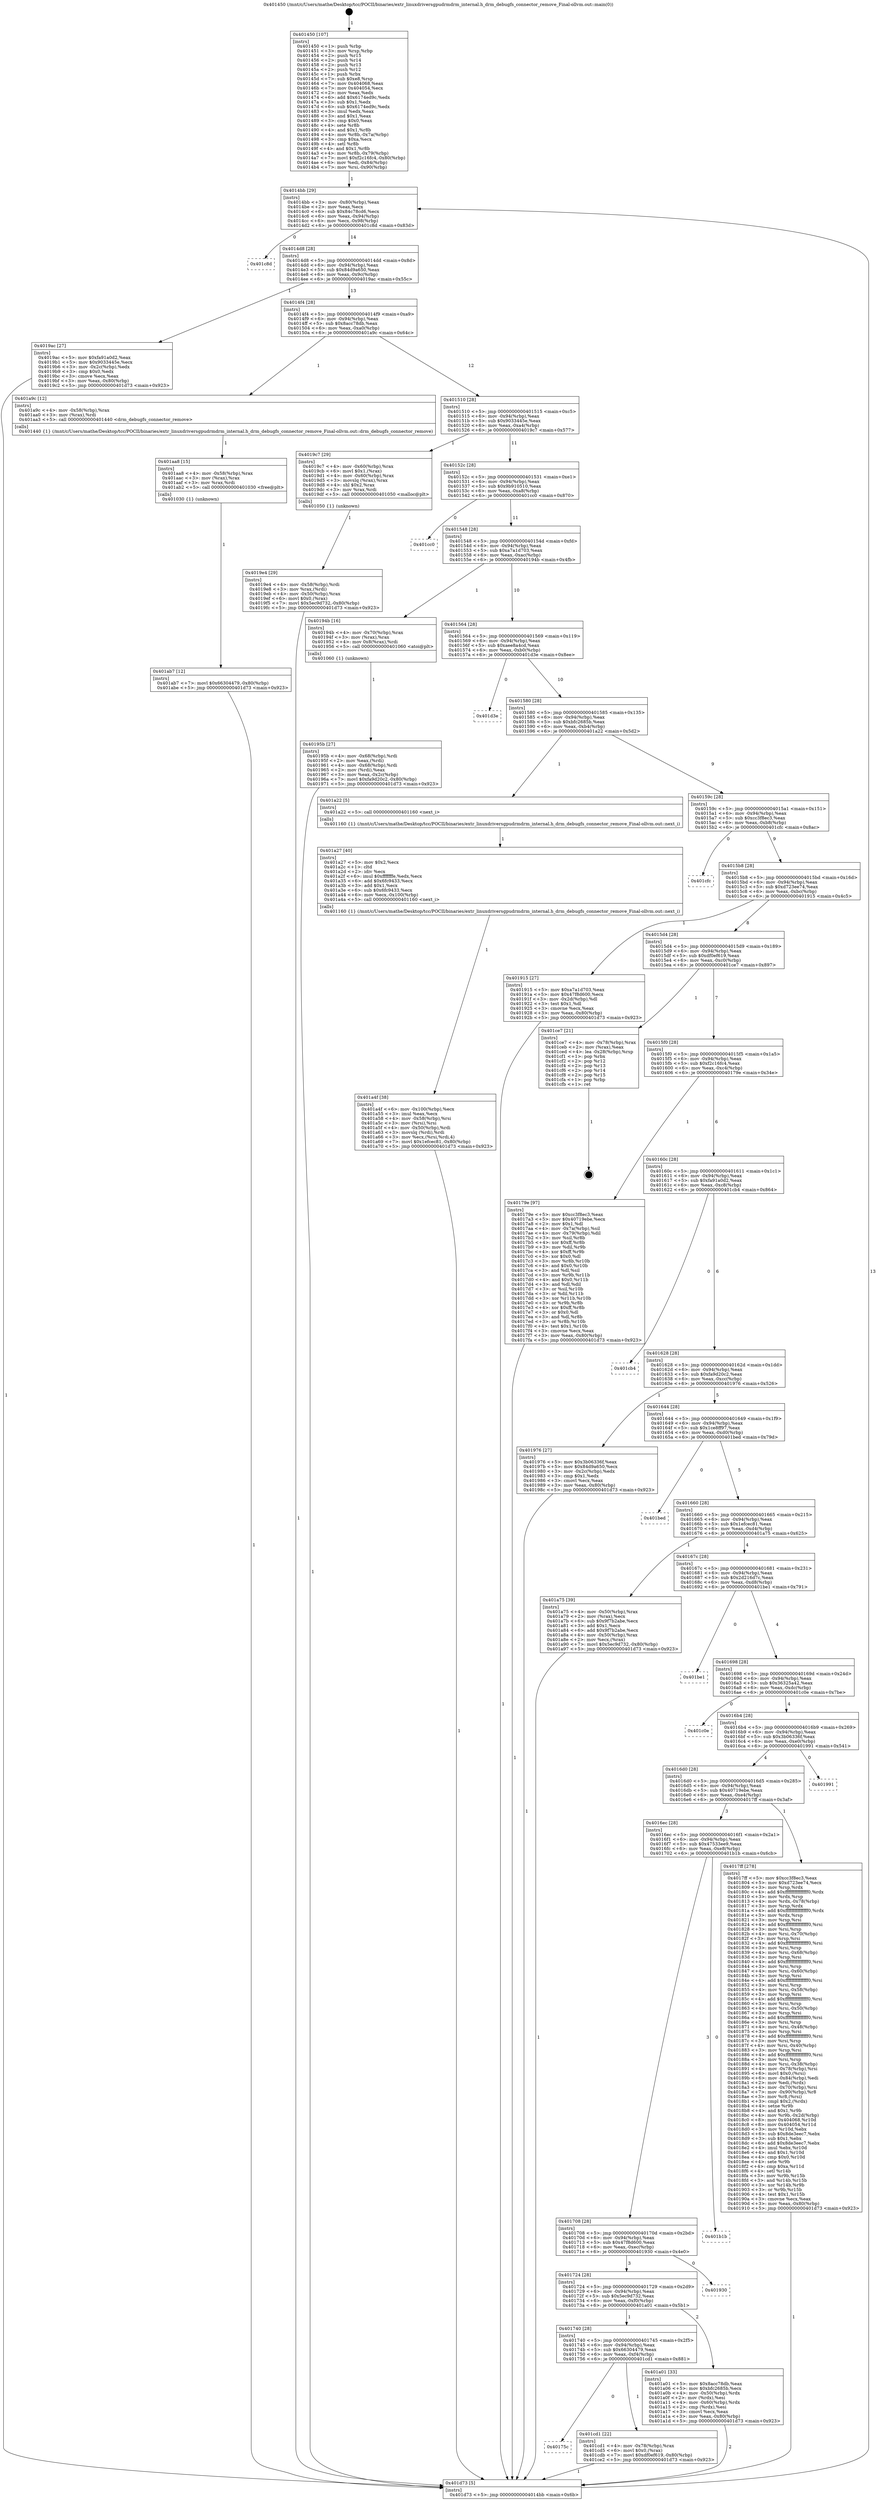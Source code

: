digraph "0x401450" {
  label = "0x401450 (/mnt/c/Users/mathe/Desktop/tcc/POCII/binaries/extr_linuxdriversgpudrmdrm_internal.h_drm_debugfs_connector_remove_Final-ollvm.out::main(0))"
  labelloc = "t"
  node[shape=record]

  Entry [label="",width=0.3,height=0.3,shape=circle,fillcolor=black,style=filled]
  "0x4014bb" [label="{
     0x4014bb [29]\l
     | [instrs]\l
     &nbsp;&nbsp;0x4014bb \<+3\>: mov -0x80(%rbp),%eax\l
     &nbsp;&nbsp;0x4014be \<+2\>: mov %eax,%ecx\l
     &nbsp;&nbsp;0x4014c0 \<+6\>: sub $0x84c78cd6,%ecx\l
     &nbsp;&nbsp;0x4014c6 \<+6\>: mov %eax,-0x94(%rbp)\l
     &nbsp;&nbsp;0x4014cc \<+6\>: mov %ecx,-0x98(%rbp)\l
     &nbsp;&nbsp;0x4014d2 \<+6\>: je 0000000000401c8d \<main+0x83d\>\l
  }"]
  "0x401c8d" [label="{
     0x401c8d\l
  }", style=dashed]
  "0x4014d8" [label="{
     0x4014d8 [28]\l
     | [instrs]\l
     &nbsp;&nbsp;0x4014d8 \<+5\>: jmp 00000000004014dd \<main+0x8d\>\l
     &nbsp;&nbsp;0x4014dd \<+6\>: mov -0x94(%rbp),%eax\l
     &nbsp;&nbsp;0x4014e3 \<+5\>: sub $0x84d9a650,%eax\l
     &nbsp;&nbsp;0x4014e8 \<+6\>: mov %eax,-0x9c(%rbp)\l
     &nbsp;&nbsp;0x4014ee \<+6\>: je 00000000004019ac \<main+0x55c\>\l
  }"]
  Exit [label="",width=0.3,height=0.3,shape=circle,fillcolor=black,style=filled,peripheries=2]
  "0x4019ac" [label="{
     0x4019ac [27]\l
     | [instrs]\l
     &nbsp;&nbsp;0x4019ac \<+5\>: mov $0xfa91a0d2,%eax\l
     &nbsp;&nbsp;0x4019b1 \<+5\>: mov $0x9033445e,%ecx\l
     &nbsp;&nbsp;0x4019b6 \<+3\>: mov -0x2c(%rbp),%edx\l
     &nbsp;&nbsp;0x4019b9 \<+3\>: cmp $0x0,%edx\l
     &nbsp;&nbsp;0x4019bc \<+3\>: cmove %ecx,%eax\l
     &nbsp;&nbsp;0x4019bf \<+3\>: mov %eax,-0x80(%rbp)\l
     &nbsp;&nbsp;0x4019c2 \<+5\>: jmp 0000000000401d73 \<main+0x923\>\l
  }"]
  "0x4014f4" [label="{
     0x4014f4 [28]\l
     | [instrs]\l
     &nbsp;&nbsp;0x4014f4 \<+5\>: jmp 00000000004014f9 \<main+0xa9\>\l
     &nbsp;&nbsp;0x4014f9 \<+6\>: mov -0x94(%rbp),%eax\l
     &nbsp;&nbsp;0x4014ff \<+5\>: sub $0x8acc78db,%eax\l
     &nbsp;&nbsp;0x401504 \<+6\>: mov %eax,-0xa0(%rbp)\l
     &nbsp;&nbsp;0x40150a \<+6\>: je 0000000000401a9c \<main+0x64c\>\l
  }"]
  "0x40175c" [label="{
     0x40175c\l
  }", style=dashed]
  "0x401a9c" [label="{
     0x401a9c [12]\l
     | [instrs]\l
     &nbsp;&nbsp;0x401a9c \<+4\>: mov -0x58(%rbp),%rax\l
     &nbsp;&nbsp;0x401aa0 \<+3\>: mov (%rax),%rdi\l
     &nbsp;&nbsp;0x401aa3 \<+5\>: call 0000000000401440 \<drm_debugfs_connector_remove\>\l
     | [calls]\l
     &nbsp;&nbsp;0x401440 \{1\} (/mnt/c/Users/mathe/Desktop/tcc/POCII/binaries/extr_linuxdriversgpudrmdrm_internal.h_drm_debugfs_connector_remove_Final-ollvm.out::drm_debugfs_connector_remove)\l
  }"]
  "0x401510" [label="{
     0x401510 [28]\l
     | [instrs]\l
     &nbsp;&nbsp;0x401510 \<+5\>: jmp 0000000000401515 \<main+0xc5\>\l
     &nbsp;&nbsp;0x401515 \<+6\>: mov -0x94(%rbp),%eax\l
     &nbsp;&nbsp;0x40151b \<+5\>: sub $0x9033445e,%eax\l
     &nbsp;&nbsp;0x401520 \<+6\>: mov %eax,-0xa4(%rbp)\l
     &nbsp;&nbsp;0x401526 \<+6\>: je 00000000004019c7 \<main+0x577\>\l
  }"]
  "0x401cd1" [label="{
     0x401cd1 [22]\l
     | [instrs]\l
     &nbsp;&nbsp;0x401cd1 \<+4\>: mov -0x78(%rbp),%rax\l
     &nbsp;&nbsp;0x401cd5 \<+6\>: movl $0x0,(%rax)\l
     &nbsp;&nbsp;0x401cdb \<+7\>: movl $0xdf0ef619,-0x80(%rbp)\l
     &nbsp;&nbsp;0x401ce2 \<+5\>: jmp 0000000000401d73 \<main+0x923\>\l
  }"]
  "0x4019c7" [label="{
     0x4019c7 [29]\l
     | [instrs]\l
     &nbsp;&nbsp;0x4019c7 \<+4\>: mov -0x60(%rbp),%rax\l
     &nbsp;&nbsp;0x4019cb \<+6\>: movl $0x1,(%rax)\l
     &nbsp;&nbsp;0x4019d1 \<+4\>: mov -0x60(%rbp),%rax\l
     &nbsp;&nbsp;0x4019d5 \<+3\>: movslq (%rax),%rax\l
     &nbsp;&nbsp;0x4019d8 \<+4\>: shl $0x2,%rax\l
     &nbsp;&nbsp;0x4019dc \<+3\>: mov %rax,%rdi\l
     &nbsp;&nbsp;0x4019df \<+5\>: call 0000000000401050 \<malloc@plt\>\l
     | [calls]\l
     &nbsp;&nbsp;0x401050 \{1\} (unknown)\l
  }"]
  "0x40152c" [label="{
     0x40152c [28]\l
     | [instrs]\l
     &nbsp;&nbsp;0x40152c \<+5\>: jmp 0000000000401531 \<main+0xe1\>\l
     &nbsp;&nbsp;0x401531 \<+6\>: mov -0x94(%rbp),%eax\l
     &nbsp;&nbsp;0x401537 \<+5\>: sub $0x9b910510,%eax\l
     &nbsp;&nbsp;0x40153c \<+6\>: mov %eax,-0xa8(%rbp)\l
     &nbsp;&nbsp;0x401542 \<+6\>: je 0000000000401cc0 \<main+0x870\>\l
  }"]
  "0x401ab7" [label="{
     0x401ab7 [12]\l
     | [instrs]\l
     &nbsp;&nbsp;0x401ab7 \<+7\>: movl $0x66304479,-0x80(%rbp)\l
     &nbsp;&nbsp;0x401abe \<+5\>: jmp 0000000000401d73 \<main+0x923\>\l
  }"]
  "0x401cc0" [label="{
     0x401cc0\l
  }", style=dashed]
  "0x401548" [label="{
     0x401548 [28]\l
     | [instrs]\l
     &nbsp;&nbsp;0x401548 \<+5\>: jmp 000000000040154d \<main+0xfd\>\l
     &nbsp;&nbsp;0x40154d \<+6\>: mov -0x94(%rbp),%eax\l
     &nbsp;&nbsp;0x401553 \<+5\>: sub $0xa7a1d703,%eax\l
     &nbsp;&nbsp;0x401558 \<+6\>: mov %eax,-0xac(%rbp)\l
     &nbsp;&nbsp;0x40155e \<+6\>: je 000000000040194b \<main+0x4fb\>\l
  }"]
  "0x401aa8" [label="{
     0x401aa8 [15]\l
     | [instrs]\l
     &nbsp;&nbsp;0x401aa8 \<+4\>: mov -0x58(%rbp),%rax\l
     &nbsp;&nbsp;0x401aac \<+3\>: mov (%rax),%rax\l
     &nbsp;&nbsp;0x401aaf \<+3\>: mov %rax,%rdi\l
     &nbsp;&nbsp;0x401ab2 \<+5\>: call 0000000000401030 \<free@plt\>\l
     | [calls]\l
     &nbsp;&nbsp;0x401030 \{1\} (unknown)\l
  }"]
  "0x40194b" [label="{
     0x40194b [16]\l
     | [instrs]\l
     &nbsp;&nbsp;0x40194b \<+4\>: mov -0x70(%rbp),%rax\l
     &nbsp;&nbsp;0x40194f \<+3\>: mov (%rax),%rax\l
     &nbsp;&nbsp;0x401952 \<+4\>: mov 0x8(%rax),%rdi\l
     &nbsp;&nbsp;0x401956 \<+5\>: call 0000000000401060 \<atoi@plt\>\l
     | [calls]\l
     &nbsp;&nbsp;0x401060 \{1\} (unknown)\l
  }"]
  "0x401564" [label="{
     0x401564 [28]\l
     | [instrs]\l
     &nbsp;&nbsp;0x401564 \<+5\>: jmp 0000000000401569 \<main+0x119\>\l
     &nbsp;&nbsp;0x401569 \<+6\>: mov -0x94(%rbp),%eax\l
     &nbsp;&nbsp;0x40156f \<+5\>: sub $0xaee8a4cd,%eax\l
     &nbsp;&nbsp;0x401574 \<+6\>: mov %eax,-0xb0(%rbp)\l
     &nbsp;&nbsp;0x40157a \<+6\>: je 0000000000401d3e \<main+0x8ee\>\l
  }"]
  "0x401a4f" [label="{
     0x401a4f [38]\l
     | [instrs]\l
     &nbsp;&nbsp;0x401a4f \<+6\>: mov -0x100(%rbp),%ecx\l
     &nbsp;&nbsp;0x401a55 \<+3\>: imul %eax,%ecx\l
     &nbsp;&nbsp;0x401a58 \<+4\>: mov -0x58(%rbp),%rsi\l
     &nbsp;&nbsp;0x401a5c \<+3\>: mov (%rsi),%rsi\l
     &nbsp;&nbsp;0x401a5f \<+4\>: mov -0x50(%rbp),%rdi\l
     &nbsp;&nbsp;0x401a63 \<+3\>: movslq (%rdi),%rdi\l
     &nbsp;&nbsp;0x401a66 \<+3\>: mov %ecx,(%rsi,%rdi,4)\l
     &nbsp;&nbsp;0x401a69 \<+7\>: movl $0x1efcec81,-0x80(%rbp)\l
     &nbsp;&nbsp;0x401a70 \<+5\>: jmp 0000000000401d73 \<main+0x923\>\l
  }"]
  "0x401d3e" [label="{
     0x401d3e\l
  }", style=dashed]
  "0x401580" [label="{
     0x401580 [28]\l
     | [instrs]\l
     &nbsp;&nbsp;0x401580 \<+5\>: jmp 0000000000401585 \<main+0x135\>\l
     &nbsp;&nbsp;0x401585 \<+6\>: mov -0x94(%rbp),%eax\l
     &nbsp;&nbsp;0x40158b \<+5\>: sub $0xbfc2685b,%eax\l
     &nbsp;&nbsp;0x401590 \<+6\>: mov %eax,-0xb4(%rbp)\l
     &nbsp;&nbsp;0x401596 \<+6\>: je 0000000000401a22 \<main+0x5d2\>\l
  }"]
  "0x401a27" [label="{
     0x401a27 [40]\l
     | [instrs]\l
     &nbsp;&nbsp;0x401a27 \<+5\>: mov $0x2,%ecx\l
     &nbsp;&nbsp;0x401a2c \<+1\>: cltd\l
     &nbsp;&nbsp;0x401a2d \<+2\>: idiv %ecx\l
     &nbsp;&nbsp;0x401a2f \<+6\>: imul $0xfffffffe,%edx,%ecx\l
     &nbsp;&nbsp;0x401a35 \<+6\>: add $0x6fc9433,%ecx\l
     &nbsp;&nbsp;0x401a3b \<+3\>: add $0x1,%ecx\l
     &nbsp;&nbsp;0x401a3e \<+6\>: sub $0x6fc9433,%ecx\l
     &nbsp;&nbsp;0x401a44 \<+6\>: mov %ecx,-0x100(%rbp)\l
     &nbsp;&nbsp;0x401a4a \<+5\>: call 0000000000401160 \<next_i\>\l
     | [calls]\l
     &nbsp;&nbsp;0x401160 \{1\} (/mnt/c/Users/mathe/Desktop/tcc/POCII/binaries/extr_linuxdriversgpudrmdrm_internal.h_drm_debugfs_connector_remove_Final-ollvm.out::next_i)\l
  }"]
  "0x401a22" [label="{
     0x401a22 [5]\l
     | [instrs]\l
     &nbsp;&nbsp;0x401a22 \<+5\>: call 0000000000401160 \<next_i\>\l
     | [calls]\l
     &nbsp;&nbsp;0x401160 \{1\} (/mnt/c/Users/mathe/Desktop/tcc/POCII/binaries/extr_linuxdriversgpudrmdrm_internal.h_drm_debugfs_connector_remove_Final-ollvm.out::next_i)\l
  }"]
  "0x40159c" [label="{
     0x40159c [28]\l
     | [instrs]\l
     &nbsp;&nbsp;0x40159c \<+5\>: jmp 00000000004015a1 \<main+0x151\>\l
     &nbsp;&nbsp;0x4015a1 \<+6\>: mov -0x94(%rbp),%eax\l
     &nbsp;&nbsp;0x4015a7 \<+5\>: sub $0xcc3f8ec3,%eax\l
     &nbsp;&nbsp;0x4015ac \<+6\>: mov %eax,-0xb8(%rbp)\l
     &nbsp;&nbsp;0x4015b2 \<+6\>: je 0000000000401cfc \<main+0x8ac\>\l
  }"]
  "0x401740" [label="{
     0x401740 [28]\l
     | [instrs]\l
     &nbsp;&nbsp;0x401740 \<+5\>: jmp 0000000000401745 \<main+0x2f5\>\l
     &nbsp;&nbsp;0x401745 \<+6\>: mov -0x94(%rbp),%eax\l
     &nbsp;&nbsp;0x40174b \<+5\>: sub $0x66304479,%eax\l
     &nbsp;&nbsp;0x401750 \<+6\>: mov %eax,-0xf4(%rbp)\l
     &nbsp;&nbsp;0x401756 \<+6\>: je 0000000000401cd1 \<main+0x881\>\l
  }"]
  "0x401cfc" [label="{
     0x401cfc\l
  }", style=dashed]
  "0x4015b8" [label="{
     0x4015b8 [28]\l
     | [instrs]\l
     &nbsp;&nbsp;0x4015b8 \<+5\>: jmp 00000000004015bd \<main+0x16d\>\l
     &nbsp;&nbsp;0x4015bd \<+6\>: mov -0x94(%rbp),%eax\l
     &nbsp;&nbsp;0x4015c3 \<+5\>: sub $0xd723ee74,%eax\l
     &nbsp;&nbsp;0x4015c8 \<+6\>: mov %eax,-0xbc(%rbp)\l
     &nbsp;&nbsp;0x4015ce \<+6\>: je 0000000000401915 \<main+0x4c5\>\l
  }"]
  "0x401a01" [label="{
     0x401a01 [33]\l
     | [instrs]\l
     &nbsp;&nbsp;0x401a01 \<+5\>: mov $0x8acc78db,%eax\l
     &nbsp;&nbsp;0x401a06 \<+5\>: mov $0xbfc2685b,%ecx\l
     &nbsp;&nbsp;0x401a0b \<+4\>: mov -0x50(%rbp),%rdx\l
     &nbsp;&nbsp;0x401a0f \<+2\>: mov (%rdx),%esi\l
     &nbsp;&nbsp;0x401a11 \<+4\>: mov -0x60(%rbp),%rdx\l
     &nbsp;&nbsp;0x401a15 \<+2\>: cmp (%rdx),%esi\l
     &nbsp;&nbsp;0x401a17 \<+3\>: cmovl %ecx,%eax\l
     &nbsp;&nbsp;0x401a1a \<+3\>: mov %eax,-0x80(%rbp)\l
     &nbsp;&nbsp;0x401a1d \<+5\>: jmp 0000000000401d73 \<main+0x923\>\l
  }"]
  "0x401915" [label="{
     0x401915 [27]\l
     | [instrs]\l
     &nbsp;&nbsp;0x401915 \<+5\>: mov $0xa7a1d703,%eax\l
     &nbsp;&nbsp;0x40191a \<+5\>: mov $0x47f8d600,%ecx\l
     &nbsp;&nbsp;0x40191f \<+3\>: mov -0x2d(%rbp),%dl\l
     &nbsp;&nbsp;0x401922 \<+3\>: test $0x1,%dl\l
     &nbsp;&nbsp;0x401925 \<+3\>: cmovne %ecx,%eax\l
     &nbsp;&nbsp;0x401928 \<+3\>: mov %eax,-0x80(%rbp)\l
     &nbsp;&nbsp;0x40192b \<+5\>: jmp 0000000000401d73 \<main+0x923\>\l
  }"]
  "0x4015d4" [label="{
     0x4015d4 [28]\l
     | [instrs]\l
     &nbsp;&nbsp;0x4015d4 \<+5\>: jmp 00000000004015d9 \<main+0x189\>\l
     &nbsp;&nbsp;0x4015d9 \<+6\>: mov -0x94(%rbp),%eax\l
     &nbsp;&nbsp;0x4015df \<+5\>: sub $0xdf0ef619,%eax\l
     &nbsp;&nbsp;0x4015e4 \<+6\>: mov %eax,-0xc0(%rbp)\l
     &nbsp;&nbsp;0x4015ea \<+6\>: je 0000000000401ce7 \<main+0x897\>\l
  }"]
  "0x401724" [label="{
     0x401724 [28]\l
     | [instrs]\l
     &nbsp;&nbsp;0x401724 \<+5\>: jmp 0000000000401729 \<main+0x2d9\>\l
     &nbsp;&nbsp;0x401729 \<+6\>: mov -0x94(%rbp),%eax\l
     &nbsp;&nbsp;0x40172f \<+5\>: sub $0x5ec9d732,%eax\l
     &nbsp;&nbsp;0x401734 \<+6\>: mov %eax,-0xf0(%rbp)\l
     &nbsp;&nbsp;0x40173a \<+6\>: je 0000000000401a01 \<main+0x5b1\>\l
  }"]
  "0x401ce7" [label="{
     0x401ce7 [21]\l
     | [instrs]\l
     &nbsp;&nbsp;0x401ce7 \<+4\>: mov -0x78(%rbp),%rax\l
     &nbsp;&nbsp;0x401ceb \<+2\>: mov (%rax),%eax\l
     &nbsp;&nbsp;0x401ced \<+4\>: lea -0x28(%rbp),%rsp\l
     &nbsp;&nbsp;0x401cf1 \<+1\>: pop %rbx\l
     &nbsp;&nbsp;0x401cf2 \<+2\>: pop %r12\l
     &nbsp;&nbsp;0x401cf4 \<+2\>: pop %r13\l
     &nbsp;&nbsp;0x401cf6 \<+2\>: pop %r14\l
     &nbsp;&nbsp;0x401cf8 \<+2\>: pop %r15\l
     &nbsp;&nbsp;0x401cfa \<+1\>: pop %rbp\l
     &nbsp;&nbsp;0x401cfb \<+1\>: ret\l
  }"]
  "0x4015f0" [label="{
     0x4015f0 [28]\l
     | [instrs]\l
     &nbsp;&nbsp;0x4015f0 \<+5\>: jmp 00000000004015f5 \<main+0x1a5\>\l
     &nbsp;&nbsp;0x4015f5 \<+6\>: mov -0x94(%rbp),%eax\l
     &nbsp;&nbsp;0x4015fb \<+5\>: sub $0xf2c16fc4,%eax\l
     &nbsp;&nbsp;0x401600 \<+6\>: mov %eax,-0xc4(%rbp)\l
     &nbsp;&nbsp;0x401606 \<+6\>: je 000000000040179e \<main+0x34e\>\l
  }"]
  "0x401930" [label="{
     0x401930\l
  }", style=dashed]
  "0x40179e" [label="{
     0x40179e [97]\l
     | [instrs]\l
     &nbsp;&nbsp;0x40179e \<+5\>: mov $0xcc3f8ec3,%eax\l
     &nbsp;&nbsp;0x4017a3 \<+5\>: mov $0x40719ebe,%ecx\l
     &nbsp;&nbsp;0x4017a8 \<+2\>: mov $0x1,%dl\l
     &nbsp;&nbsp;0x4017aa \<+4\>: mov -0x7a(%rbp),%sil\l
     &nbsp;&nbsp;0x4017ae \<+4\>: mov -0x79(%rbp),%dil\l
     &nbsp;&nbsp;0x4017b2 \<+3\>: mov %sil,%r8b\l
     &nbsp;&nbsp;0x4017b5 \<+4\>: xor $0xff,%r8b\l
     &nbsp;&nbsp;0x4017b9 \<+3\>: mov %dil,%r9b\l
     &nbsp;&nbsp;0x4017bc \<+4\>: xor $0xff,%r9b\l
     &nbsp;&nbsp;0x4017c0 \<+3\>: xor $0x0,%dl\l
     &nbsp;&nbsp;0x4017c3 \<+3\>: mov %r8b,%r10b\l
     &nbsp;&nbsp;0x4017c6 \<+4\>: and $0x0,%r10b\l
     &nbsp;&nbsp;0x4017ca \<+3\>: and %dl,%sil\l
     &nbsp;&nbsp;0x4017cd \<+3\>: mov %r9b,%r11b\l
     &nbsp;&nbsp;0x4017d0 \<+4\>: and $0x0,%r11b\l
     &nbsp;&nbsp;0x4017d4 \<+3\>: and %dl,%dil\l
     &nbsp;&nbsp;0x4017d7 \<+3\>: or %sil,%r10b\l
     &nbsp;&nbsp;0x4017da \<+3\>: or %dil,%r11b\l
     &nbsp;&nbsp;0x4017dd \<+3\>: xor %r11b,%r10b\l
     &nbsp;&nbsp;0x4017e0 \<+3\>: or %r9b,%r8b\l
     &nbsp;&nbsp;0x4017e3 \<+4\>: xor $0xff,%r8b\l
     &nbsp;&nbsp;0x4017e7 \<+3\>: or $0x0,%dl\l
     &nbsp;&nbsp;0x4017ea \<+3\>: and %dl,%r8b\l
     &nbsp;&nbsp;0x4017ed \<+3\>: or %r8b,%r10b\l
     &nbsp;&nbsp;0x4017f0 \<+4\>: test $0x1,%r10b\l
     &nbsp;&nbsp;0x4017f4 \<+3\>: cmovne %ecx,%eax\l
     &nbsp;&nbsp;0x4017f7 \<+3\>: mov %eax,-0x80(%rbp)\l
     &nbsp;&nbsp;0x4017fa \<+5\>: jmp 0000000000401d73 \<main+0x923\>\l
  }"]
  "0x40160c" [label="{
     0x40160c [28]\l
     | [instrs]\l
     &nbsp;&nbsp;0x40160c \<+5\>: jmp 0000000000401611 \<main+0x1c1\>\l
     &nbsp;&nbsp;0x401611 \<+6\>: mov -0x94(%rbp),%eax\l
     &nbsp;&nbsp;0x401617 \<+5\>: sub $0xfa91a0d2,%eax\l
     &nbsp;&nbsp;0x40161c \<+6\>: mov %eax,-0xc8(%rbp)\l
     &nbsp;&nbsp;0x401622 \<+6\>: je 0000000000401cb4 \<main+0x864\>\l
  }"]
  "0x401d73" [label="{
     0x401d73 [5]\l
     | [instrs]\l
     &nbsp;&nbsp;0x401d73 \<+5\>: jmp 00000000004014bb \<main+0x6b\>\l
  }"]
  "0x401450" [label="{
     0x401450 [107]\l
     | [instrs]\l
     &nbsp;&nbsp;0x401450 \<+1\>: push %rbp\l
     &nbsp;&nbsp;0x401451 \<+3\>: mov %rsp,%rbp\l
     &nbsp;&nbsp;0x401454 \<+2\>: push %r15\l
     &nbsp;&nbsp;0x401456 \<+2\>: push %r14\l
     &nbsp;&nbsp;0x401458 \<+2\>: push %r13\l
     &nbsp;&nbsp;0x40145a \<+2\>: push %r12\l
     &nbsp;&nbsp;0x40145c \<+1\>: push %rbx\l
     &nbsp;&nbsp;0x40145d \<+7\>: sub $0xe8,%rsp\l
     &nbsp;&nbsp;0x401464 \<+7\>: mov 0x404068,%eax\l
     &nbsp;&nbsp;0x40146b \<+7\>: mov 0x404054,%ecx\l
     &nbsp;&nbsp;0x401472 \<+2\>: mov %eax,%edx\l
     &nbsp;&nbsp;0x401474 \<+6\>: add $0x6174ed9c,%edx\l
     &nbsp;&nbsp;0x40147a \<+3\>: sub $0x1,%edx\l
     &nbsp;&nbsp;0x40147d \<+6\>: sub $0x6174ed9c,%edx\l
     &nbsp;&nbsp;0x401483 \<+3\>: imul %edx,%eax\l
     &nbsp;&nbsp;0x401486 \<+3\>: and $0x1,%eax\l
     &nbsp;&nbsp;0x401489 \<+3\>: cmp $0x0,%eax\l
     &nbsp;&nbsp;0x40148c \<+4\>: sete %r8b\l
     &nbsp;&nbsp;0x401490 \<+4\>: and $0x1,%r8b\l
     &nbsp;&nbsp;0x401494 \<+4\>: mov %r8b,-0x7a(%rbp)\l
     &nbsp;&nbsp;0x401498 \<+3\>: cmp $0xa,%ecx\l
     &nbsp;&nbsp;0x40149b \<+4\>: setl %r8b\l
     &nbsp;&nbsp;0x40149f \<+4\>: and $0x1,%r8b\l
     &nbsp;&nbsp;0x4014a3 \<+4\>: mov %r8b,-0x79(%rbp)\l
     &nbsp;&nbsp;0x4014a7 \<+7\>: movl $0xf2c16fc4,-0x80(%rbp)\l
     &nbsp;&nbsp;0x4014ae \<+6\>: mov %edi,-0x84(%rbp)\l
     &nbsp;&nbsp;0x4014b4 \<+7\>: mov %rsi,-0x90(%rbp)\l
  }"]
  "0x401708" [label="{
     0x401708 [28]\l
     | [instrs]\l
     &nbsp;&nbsp;0x401708 \<+5\>: jmp 000000000040170d \<main+0x2bd\>\l
     &nbsp;&nbsp;0x40170d \<+6\>: mov -0x94(%rbp),%eax\l
     &nbsp;&nbsp;0x401713 \<+5\>: sub $0x47f8d600,%eax\l
     &nbsp;&nbsp;0x401718 \<+6\>: mov %eax,-0xec(%rbp)\l
     &nbsp;&nbsp;0x40171e \<+6\>: je 0000000000401930 \<main+0x4e0\>\l
  }"]
  "0x401cb4" [label="{
     0x401cb4\l
  }", style=dashed]
  "0x401628" [label="{
     0x401628 [28]\l
     | [instrs]\l
     &nbsp;&nbsp;0x401628 \<+5\>: jmp 000000000040162d \<main+0x1dd\>\l
     &nbsp;&nbsp;0x40162d \<+6\>: mov -0x94(%rbp),%eax\l
     &nbsp;&nbsp;0x401633 \<+5\>: sub $0xfa9d20c2,%eax\l
     &nbsp;&nbsp;0x401638 \<+6\>: mov %eax,-0xcc(%rbp)\l
     &nbsp;&nbsp;0x40163e \<+6\>: je 0000000000401976 \<main+0x526\>\l
  }"]
  "0x401b1b" [label="{
     0x401b1b\l
  }", style=dashed]
  "0x401976" [label="{
     0x401976 [27]\l
     | [instrs]\l
     &nbsp;&nbsp;0x401976 \<+5\>: mov $0x3b06336f,%eax\l
     &nbsp;&nbsp;0x40197b \<+5\>: mov $0x84d9a650,%ecx\l
     &nbsp;&nbsp;0x401980 \<+3\>: mov -0x2c(%rbp),%edx\l
     &nbsp;&nbsp;0x401983 \<+3\>: cmp $0x1,%edx\l
     &nbsp;&nbsp;0x401986 \<+3\>: cmovl %ecx,%eax\l
     &nbsp;&nbsp;0x401989 \<+3\>: mov %eax,-0x80(%rbp)\l
     &nbsp;&nbsp;0x40198c \<+5\>: jmp 0000000000401d73 \<main+0x923\>\l
  }"]
  "0x401644" [label="{
     0x401644 [28]\l
     | [instrs]\l
     &nbsp;&nbsp;0x401644 \<+5\>: jmp 0000000000401649 \<main+0x1f9\>\l
     &nbsp;&nbsp;0x401649 \<+6\>: mov -0x94(%rbp),%eax\l
     &nbsp;&nbsp;0x40164f \<+5\>: sub $0x1ce8ff97,%eax\l
     &nbsp;&nbsp;0x401654 \<+6\>: mov %eax,-0xd0(%rbp)\l
     &nbsp;&nbsp;0x40165a \<+6\>: je 0000000000401bed \<main+0x79d\>\l
  }"]
  "0x4019e4" [label="{
     0x4019e4 [29]\l
     | [instrs]\l
     &nbsp;&nbsp;0x4019e4 \<+4\>: mov -0x58(%rbp),%rdi\l
     &nbsp;&nbsp;0x4019e8 \<+3\>: mov %rax,(%rdi)\l
     &nbsp;&nbsp;0x4019eb \<+4\>: mov -0x50(%rbp),%rax\l
     &nbsp;&nbsp;0x4019ef \<+6\>: movl $0x0,(%rax)\l
     &nbsp;&nbsp;0x4019f5 \<+7\>: movl $0x5ec9d732,-0x80(%rbp)\l
     &nbsp;&nbsp;0x4019fc \<+5\>: jmp 0000000000401d73 \<main+0x923\>\l
  }"]
  "0x401bed" [label="{
     0x401bed\l
  }", style=dashed]
  "0x401660" [label="{
     0x401660 [28]\l
     | [instrs]\l
     &nbsp;&nbsp;0x401660 \<+5\>: jmp 0000000000401665 \<main+0x215\>\l
     &nbsp;&nbsp;0x401665 \<+6\>: mov -0x94(%rbp),%eax\l
     &nbsp;&nbsp;0x40166b \<+5\>: sub $0x1efcec81,%eax\l
     &nbsp;&nbsp;0x401670 \<+6\>: mov %eax,-0xd4(%rbp)\l
     &nbsp;&nbsp;0x401676 \<+6\>: je 0000000000401a75 \<main+0x625\>\l
  }"]
  "0x40195b" [label="{
     0x40195b [27]\l
     | [instrs]\l
     &nbsp;&nbsp;0x40195b \<+4\>: mov -0x68(%rbp),%rdi\l
     &nbsp;&nbsp;0x40195f \<+2\>: mov %eax,(%rdi)\l
     &nbsp;&nbsp;0x401961 \<+4\>: mov -0x68(%rbp),%rdi\l
     &nbsp;&nbsp;0x401965 \<+2\>: mov (%rdi),%eax\l
     &nbsp;&nbsp;0x401967 \<+3\>: mov %eax,-0x2c(%rbp)\l
     &nbsp;&nbsp;0x40196a \<+7\>: movl $0xfa9d20c2,-0x80(%rbp)\l
     &nbsp;&nbsp;0x401971 \<+5\>: jmp 0000000000401d73 \<main+0x923\>\l
  }"]
  "0x401a75" [label="{
     0x401a75 [39]\l
     | [instrs]\l
     &nbsp;&nbsp;0x401a75 \<+4\>: mov -0x50(%rbp),%rax\l
     &nbsp;&nbsp;0x401a79 \<+2\>: mov (%rax),%ecx\l
     &nbsp;&nbsp;0x401a7b \<+6\>: sub $0x9f7b2abe,%ecx\l
     &nbsp;&nbsp;0x401a81 \<+3\>: add $0x1,%ecx\l
     &nbsp;&nbsp;0x401a84 \<+6\>: add $0x9f7b2abe,%ecx\l
     &nbsp;&nbsp;0x401a8a \<+4\>: mov -0x50(%rbp),%rax\l
     &nbsp;&nbsp;0x401a8e \<+2\>: mov %ecx,(%rax)\l
     &nbsp;&nbsp;0x401a90 \<+7\>: movl $0x5ec9d732,-0x80(%rbp)\l
     &nbsp;&nbsp;0x401a97 \<+5\>: jmp 0000000000401d73 \<main+0x923\>\l
  }"]
  "0x40167c" [label="{
     0x40167c [28]\l
     | [instrs]\l
     &nbsp;&nbsp;0x40167c \<+5\>: jmp 0000000000401681 \<main+0x231\>\l
     &nbsp;&nbsp;0x401681 \<+6\>: mov -0x94(%rbp),%eax\l
     &nbsp;&nbsp;0x401687 \<+5\>: sub $0x2d216d7c,%eax\l
     &nbsp;&nbsp;0x40168c \<+6\>: mov %eax,-0xd8(%rbp)\l
     &nbsp;&nbsp;0x401692 \<+6\>: je 0000000000401be1 \<main+0x791\>\l
  }"]
  "0x4016ec" [label="{
     0x4016ec [28]\l
     | [instrs]\l
     &nbsp;&nbsp;0x4016ec \<+5\>: jmp 00000000004016f1 \<main+0x2a1\>\l
     &nbsp;&nbsp;0x4016f1 \<+6\>: mov -0x94(%rbp),%eax\l
     &nbsp;&nbsp;0x4016f7 \<+5\>: sub $0x47533ee9,%eax\l
     &nbsp;&nbsp;0x4016fc \<+6\>: mov %eax,-0xe8(%rbp)\l
     &nbsp;&nbsp;0x401702 \<+6\>: je 0000000000401b1b \<main+0x6cb\>\l
  }"]
  "0x401be1" [label="{
     0x401be1\l
  }", style=dashed]
  "0x401698" [label="{
     0x401698 [28]\l
     | [instrs]\l
     &nbsp;&nbsp;0x401698 \<+5\>: jmp 000000000040169d \<main+0x24d\>\l
     &nbsp;&nbsp;0x40169d \<+6\>: mov -0x94(%rbp),%eax\l
     &nbsp;&nbsp;0x4016a3 \<+5\>: sub $0x36325a42,%eax\l
     &nbsp;&nbsp;0x4016a8 \<+6\>: mov %eax,-0xdc(%rbp)\l
     &nbsp;&nbsp;0x4016ae \<+6\>: je 0000000000401c0e \<main+0x7be\>\l
  }"]
  "0x4017ff" [label="{
     0x4017ff [278]\l
     | [instrs]\l
     &nbsp;&nbsp;0x4017ff \<+5\>: mov $0xcc3f8ec3,%eax\l
     &nbsp;&nbsp;0x401804 \<+5\>: mov $0xd723ee74,%ecx\l
     &nbsp;&nbsp;0x401809 \<+3\>: mov %rsp,%rdx\l
     &nbsp;&nbsp;0x40180c \<+4\>: add $0xfffffffffffffff0,%rdx\l
     &nbsp;&nbsp;0x401810 \<+3\>: mov %rdx,%rsp\l
     &nbsp;&nbsp;0x401813 \<+4\>: mov %rdx,-0x78(%rbp)\l
     &nbsp;&nbsp;0x401817 \<+3\>: mov %rsp,%rdx\l
     &nbsp;&nbsp;0x40181a \<+4\>: add $0xfffffffffffffff0,%rdx\l
     &nbsp;&nbsp;0x40181e \<+3\>: mov %rdx,%rsp\l
     &nbsp;&nbsp;0x401821 \<+3\>: mov %rsp,%rsi\l
     &nbsp;&nbsp;0x401824 \<+4\>: add $0xfffffffffffffff0,%rsi\l
     &nbsp;&nbsp;0x401828 \<+3\>: mov %rsi,%rsp\l
     &nbsp;&nbsp;0x40182b \<+4\>: mov %rsi,-0x70(%rbp)\l
     &nbsp;&nbsp;0x40182f \<+3\>: mov %rsp,%rsi\l
     &nbsp;&nbsp;0x401832 \<+4\>: add $0xfffffffffffffff0,%rsi\l
     &nbsp;&nbsp;0x401836 \<+3\>: mov %rsi,%rsp\l
     &nbsp;&nbsp;0x401839 \<+4\>: mov %rsi,-0x68(%rbp)\l
     &nbsp;&nbsp;0x40183d \<+3\>: mov %rsp,%rsi\l
     &nbsp;&nbsp;0x401840 \<+4\>: add $0xfffffffffffffff0,%rsi\l
     &nbsp;&nbsp;0x401844 \<+3\>: mov %rsi,%rsp\l
     &nbsp;&nbsp;0x401847 \<+4\>: mov %rsi,-0x60(%rbp)\l
     &nbsp;&nbsp;0x40184b \<+3\>: mov %rsp,%rsi\l
     &nbsp;&nbsp;0x40184e \<+4\>: add $0xfffffffffffffff0,%rsi\l
     &nbsp;&nbsp;0x401852 \<+3\>: mov %rsi,%rsp\l
     &nbsp;&nbsp;0x401855 \<+4\>: mov %rsi,-0x58(%rbp)\l
     &nbsp;&nbsp;0x401859 \<+3\>: mov %rsp,%rsi\l
     &nbsp;&nbsp;0x40185c \<+4\>: add $0xfffffffffffffff0,%rsi\l
     &nbsp;&nbsp;0x401860 \<+3\>: mov %rsi,%rsp\l
     &nbsp;&nbsp;0x401863 \<+4\>: mov %rsi,-0x50(%rbp)\l
     &nbsp;&nbsp;0x401867 \<+3\>: mov %rsp,%rsi\l
     &nbsp;&nbsp;0x40186a \<+4\>: add $0xfffffffffffffff0,%rsi\l
     &nbsp;&nbsp;0x40186e \<+3\>: mov %rsi,%rsp\l
     &nbsp;&nbsp;0x401871 \<+4\>: mov %rsi,-0x48(%rbp)\l
     &nbsp;&nbsp;0x401875 \<+3\>: mov %rsp,%rsi\l
     &nbsp;&nbsp;0x401878 \<+4\>: add $0xfffffffffffffff0,%rsi\l
     &nbsp;&nbsp;0x40187c \<+3\>: mov %rsi,%rsp\l
     &nbsp;&nbsp;0x40187f \<+4\>: mov %rsi,-0x40(%rbp)\l
     &nbsp;&nbsp;0x401883 \<+3\>: mov %rsp,%rsi\l
     &nbsp;&nbsp;0x401886 \<+4\>: add $0xfffffffffffffff0,%rsi\l
     &nbsp;&nbsp;0x40188a \<+3\>: mov %rsi,%rsp\l
     &nbsp;&nbsp;0x40188d \<+4\>: mov %rsi,-0x38(%rbp)\l
     &nbsp;&nbsp;0x401891 \<+4\>: mov -0x78(%rbp),%rsi\l
     &nbsp;&nbsp;0x401895 \<+6\>: movl $0x0,(%rsi)\l
     &nbsp;&nbsp;0x40189b \<+6\>: mov -0x84(%rbp),%edi\l
     &nbsp;&nbsp;0x4018a1 \<+2\>: mov %edi,(%rdx)\l
     &nbsp;&nbsp;0x4018a3 \<+4\>: mov -0x70(%rbp),%rsi\l
     &nbsp;&nbsp;0x4018a7 \<+7\>: mov -0x90(%rbp),%r8\l
     &nbsp;&nbsp;0x4018ae \<+3\>: mov %r8,(%rsi)\l
     &nbsp;&nbsp;0x4018b1 \<+3\>: cmpl $0x2,(%rdx)\l
     &nbsp;&nbsp;0x4018b4 \<+4\>: setne %r9b\l
     &nbsp;&nbsp;0x4018b8 \<+4\>: and $0x1,%r9b\l
     &nbsp;&nbsp;0x4018bc \<+4\>: mov %r9b,-0x2d(%rbp)\l
     &nbsp;&nbsp;0x4018c0 \<+8\>: mov 0x404068,%r10d\l
     &nbsp;&nbsp;0x4018c8 \<+8\>: mov 0x404054,%r11d\l
     &nbsp;&nbsp;0x4018d0 \<+3\>: mov %r10d,%ebx\l
     &nbsp;&nbsp;0x4018d3 \<+6\>: sub $0x8de3eec7,%ebx\l
     &nbsp;&nbsp;0x4018d9 \<+3\>: sub $0x1,%ebx\l
     &nbsp;&nbsp;0x4018dc \<+6\>: add $0x8de3eec7,%ebx\l
     &nbsp;&nbsp;0x4018e2 \<+4\>: imul %ebx,%r10d\l
     &nbsp;&nbsp;0x4018e6 \<+4\>: and $0x1,%r10d\l
     &nbsp;&nbsp;0x4018ea \<+4\>: cmp $0x0,%r10d\l
     &nbsp;&nbsp;0x4018ee \<+4\>: sete %r9b\l
     &nbsp;&nbsp;0x4018f2 \<+4\>: cmp $0xa,%r11d\l
     &nbsp;&nbsp;0x4018f6 \<+4\>: setl %r14b\l
     &nbsp;&nbsp;0x4018fa \<+3\>: mov %r9b,%r15b\l
     &nbsp;&nbsp;0x4018fd \<+3\>: and %r14b,%r15b\l
     &nbsp;&nbsp;0x401900 \<+3\>: xor %r14b,%r9b\l
     &nbsp;&nbsp;0x401903 \<+3\>: or %r9b,%r15b\l
     &nbsp;&nbsp;0x401906 \<+4\>: test $0x1,%r15b\l
     &nbsp;&nbsp;0x40190a \<+3\>: cmovne %ecx,%eax\l
     &nbsp;&nbsp;0x40190d \<+3\>: mov %eax,-0x80(%rbp)\l
     &nbsp;&nbsp;0x401910 \<+5\>: jmp 0000000000401d73 \<main+0x923\>\l
  }"]
  "0x401c0e" [label="{
     0x401c0e\l
  }", style=dashed]
  "0x4016b4" [label="{
     0x4016b4 [28]\l
     | [instrs]\l
     &nbsp;&nbsp;0x4016b4 \<+5\>: jmp 00000000004016b9 \<main+0x269\>\l
     &nbsp;&nbsp;0x4016b9 \<+6\>: mov -0x94(%rbp),%eax\l
     &nbsp;&nbsp;0x4016bf \<+5\>: sub $0x3b06336f,%eax\l
     &nbsp;&nbsp;0x4016c4 \<+6\>: mov %eax,-0xe0(%rbp)\l
     &nbsp;&nbsp;0x4016ca \<+6\>: je 0000000000401991 \<main+0x541\>\l
  }"]
  "0x4016d0" [label="{
     0x4016d0 [28]\l
     | [instrs]\l
     &nbsp;&nbsp;0x4016d0 \<+5\>: jmp 00000000004016d5 \<main+0x285\>\l
     &nbsp;&nbsp;0x4016d5 \<+6\>: mov -0x94(%rbp),%eax\l
     &nbsp;&nbsp;0x4016db \<+5\>: sub $0x40719ebe,%eax\l
     &nbsp;&nbsp;0x4016e0 \<+6\>: mov %eax,-0xe4(%rbp)\l
     &nbsp;&nbsp;0x4016e6 \<+6\>: je 00000000004017ff \<main+0x3af\>\l
  }"]
  "0x401991" [label="{
     0x401991\l
  }", style=dashed]
  Entry -> "0x401450" [label=" 1"]
  "0x4014bb" -> "0x401c8d" [label=" 0"]
  "0x4014bb" -> "0x4014d8" [label=" 14"]
  "0x401ce7" -> Exit [label=" 1"]
  "0x4014d8" -> "0x4019ac" [label=" 1"]
  "0x4014d8" -> "0x4014f4" [label=" 13"]
  "0x401cd1" -> "0x401d73" [label=" 1"]
  "0x4014f4" -> "0x401a9c" [label=" 1"]
  "0x4014f4" -> "0x401510" [label=" 12"]
  "0x401740" -> "0x40175c" [label=" 0"]
  "0x401510" -> "0x4019c7" [label=" 1"]
  "0x401510" -> "0x40152c" [label=" 11"]
  "0x401740" -> "0x401cd1" [label=" 1"]
  "0x40152c" -> "0x401cc0" [label=" 0"]
  "0x40152c" -> "0x401548" [label=" 11"]
  "0x401ab7" -> "0x401d73" [label=" 1"]
  "0x401548" -> "0x40194b" [label=" 1"]
  "0x401548" -> "0x401564" [label=" 10"]
  "0x401aa8" -> "0x401ab7" [label=" 1"]
  "0x401564" -> "0x401d3e" [label=" 0"]
  "0x401564" -> "0x401580" [label=" 10"]
  "0x401a9c" -> "0x401aa8" [label=" 1"]
  "0x401580" -> "0x401a22" [label=" 1"]
  "0x401580" -> "0x40159c" [label=" 9"]
  "0x401a75" -> "0x401d73" [label=" 1"]
  "0x40159c" -> "0x401cfc" [label=" 0"]
  "0x40159c" -> "0x4015b8" [label=" 9"]
  "0x401a4f" -> "0x401d73" [label=" 1"]
  "0x4015b8" -> "0x401915" [label=" 1"]
  "0x4015b8" -> "0x4015d4" [label=" 8"]
  "0x401a27" -> "0x401a4f" [label=" 1"]
  "0x4015d4" -> "0x401ce7" [label=" 1"]
  "0x4015d4" -> "0x4015f0" [label=" 7"]
  "0x401a01" -> "0x401d73" [label=" 2"]
  "0x4015f0" -> "0x40179e" [label=" 1"]
  "0x4015f0" -> "0x40160c" [label=" 6"]
  "0x40179e" -> "0x401d73" [label=" 1"]
  "0x401450" -> "0x4014bb" [label=" 1"]
  "0x401d73" -> "0x4014bb" [label=" 13"]
  "0x401724" -> "0x401740" [label=" 1"]
  "0x40160c" -> "0x401cb4" [label=" 0"]
  "0x40160c" -> "0x401628" [label=" 6"]
  "0x401a22" -> "0x401a27" [label=" 1"]
  "0x401628" -> "0x401976" [label=" 1"]
  "0x401628" -> "0x401644" [label=" 5"]
  "0x401708" -> "0x401724" [label=" 3"]
  "0x401644" -> "0x401bed" [label=" 0"]
  "0x401644" -> "0x401660" [label=" 5"]
  "0x401724" -> "0x401a01" [label=" 2"]
  "0x401660" -> "0x401a75" [label=" 1"]
  "0x401660" -> "0x40167c" [label=" 4"]
  "0x4016ec" -> "0x401708" [label=" 3"]
  "0x40167c" -> "0x401be1" [label=" 0"]
  "0x40167c" -> "0x401698" [label=" 4"]
  "0x401708" -> "0x401930" [label=" 0"]
  "0x401698" -> "0x401c0e" [label=" 0"]
  "0x401698" -> "0x4016b4" [label=" 4"]
  "0x4019e4" -> "0x401d73" [label=" 1"]
  "0x4016b4" -> "0x401991" [label=" 0"]
  "0x4016b4" -> "0x4016d0" [label=" 4"]
  "0x4019c7" -> "0x4019e4" [label=" 1"]
  "0x4016d0" -> "0x4017ff" [label=" 1"]
  "0x4016d0" -> "0x4016ec" [label=" 3"]
  "0x4016ec" -> "0x401b1b" [label=" 0"]
  "0x4017ff" -> "0x401d73" [label=" 1"]
  "0x401915" -> "0x401d73" [label=" 1"]
  "0x40194b" -> "0x40195b" [label=" 1"]
  "0x40195b" -> "0x401d73" [label=" 1"]
  "0x401976" -> "0x401d73" [label=" 1"]
  "0x4019ac" -> "0x401d73" [label=" 1"]
}
